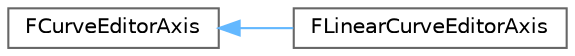 digraph "Graphical Class Hierarchy"
{
 // INTERACTIVE_SVG=YES
 // LATEX_PDF_SIZE
  bgcolor="transparent";
  edge [fontname=Helvetica,fontsize=10,labelfontname=Helvetica,labelfontsize=10];
  node [fontname=Helvetica,fontsize=10,shape=box,height=0.2,width=0.4];
  rankdir="LR";
  Node0 [id="Node000000",label="FCurveEditorAxis",height=0.2,width=0.4,color="grey40", fillcolor="white", style="filled",URL="$d0/db0/classFCurveEditorAxis.html",tooltip="Class that models an underlying curve data structure through a generic abstraction that the curve edi..."];
  Node0 -> Node1 [id="edge3660_Node000000_Node000001",dir="back",color="steelblue1",style="solid",tooltip=" "];
  Node1 [id="Node000001",label="FLinearCurveEditorAxis",height=0.2,width=0.4,color="grey40", fillcolor="white", style="filled",URL="$d9/d06/classFLinearCurveEditorAxis.html",tooltip="Implementation of FCurveEditorAxis that draws grid lines on a linear basis."];
}
